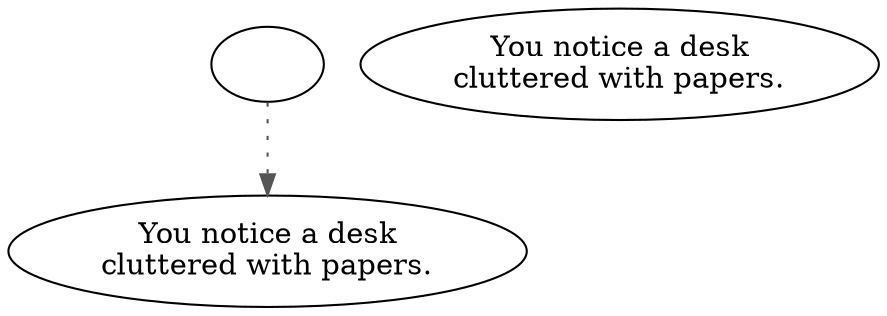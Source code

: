 digraph SHADDESK {
  "start" [style=filled       fillcolor="#FFFFFF"       color="#000000"]
  "start" -> "look_at_p_proc" [style=dotted color="#555555"]
  "start" [label=""]
  "look_at_p_proc" [style=filled       fillcolor="#FFFFFF"       color="#000000"]
  "look_at_p_proc" [label="You notice a desk\ncluttered with papers."]
  "description_p_proc" [style=filled       fillcolor="#FFFFFF"       color="#000000"]
  "description_p_proc" [label="You notice a desk\ncluttered with papers."]
}
